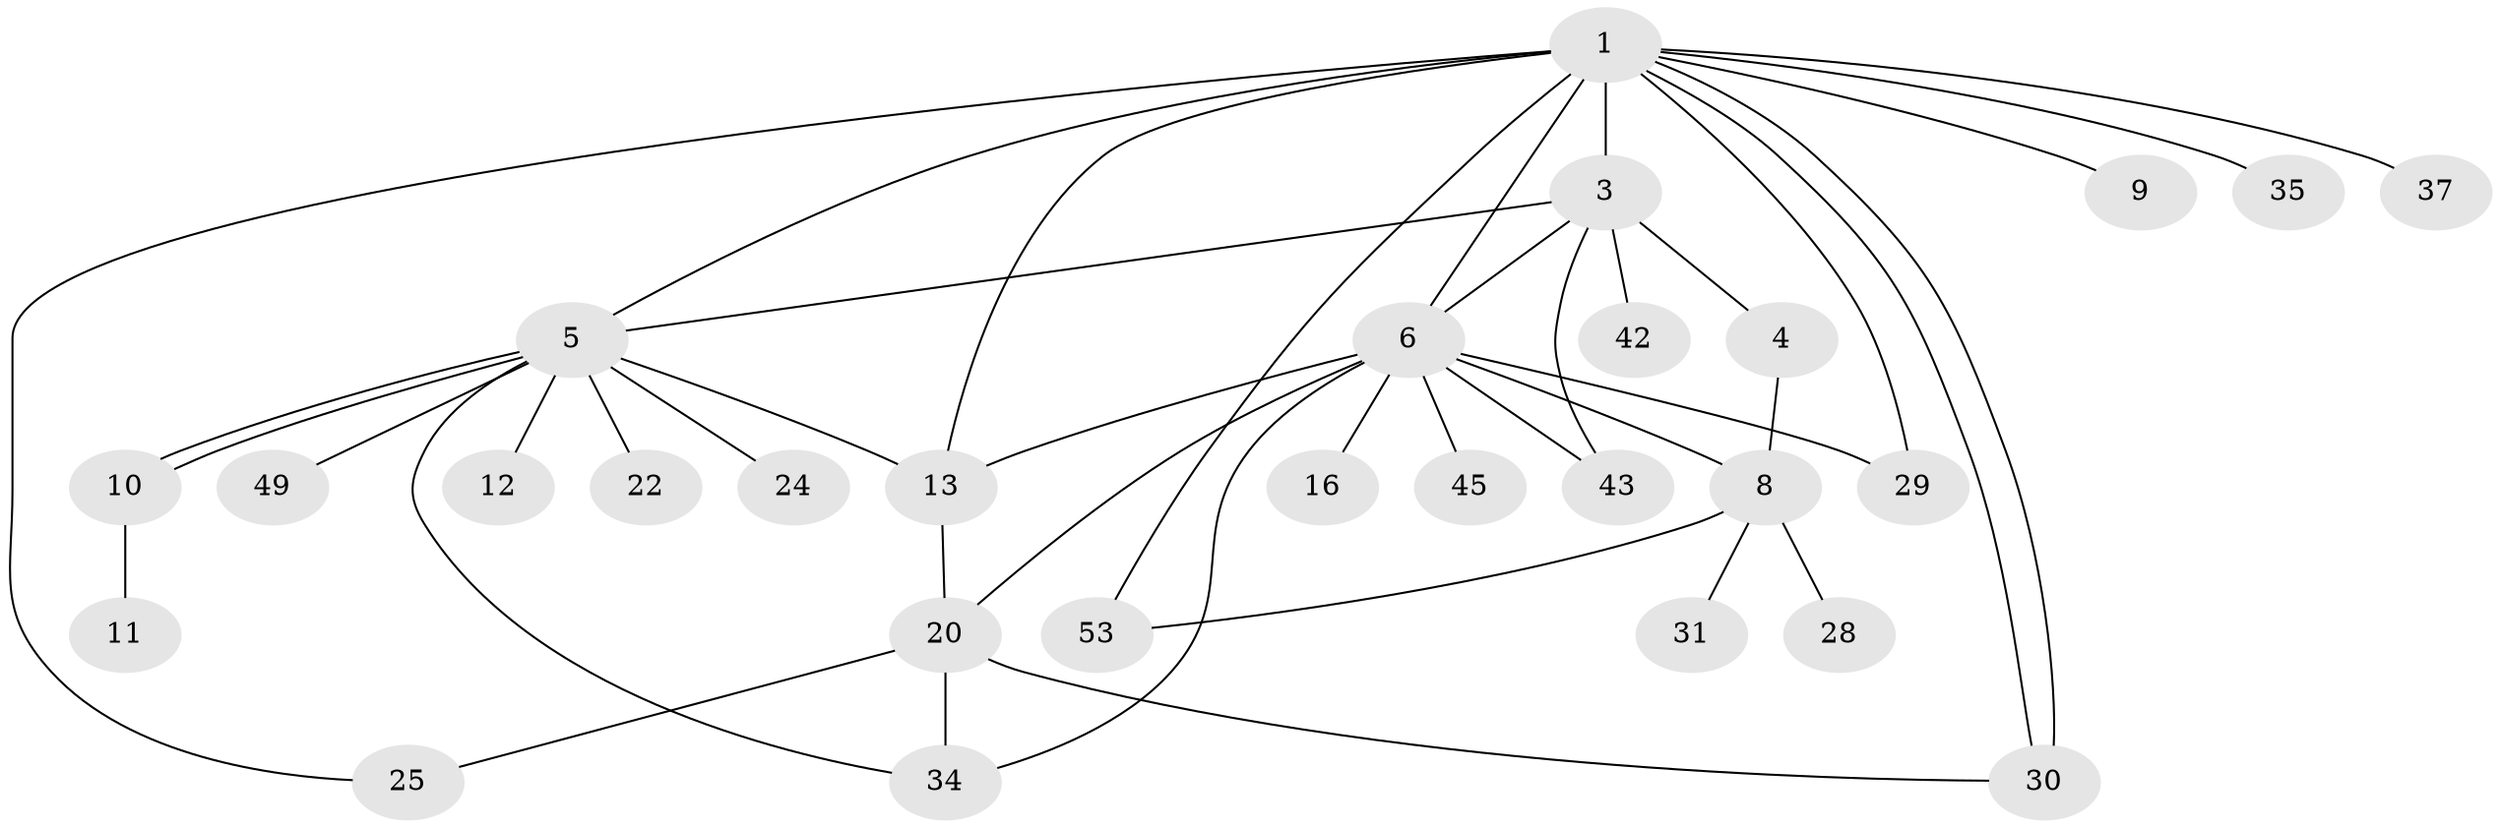 // original degree distribution, {10: 0.03571428571428571, 3: 0.16071428571428573, 8: 0.017857142857142856, 2: 0.30357142857142855, 11: 0.017857142857142856, 1: 0.39285714285714285, 5: 0.03571428571428571, 6: 0.03571428571428571}
// Generated by graph-tools (version 1.1) at 2025/14/03/09/25 04:14:26]
// undirected, 28 vertices, 42 edges
graph export_dot {
graph [start="1"]
  node [color=gray90,style=filled];
  1 [super="+2"];
  3 [super="+14+19+26"];
  4;
  5;
  6;
  8 [super="+23"];
  9;
  10 [super="+21+51"];
  11;
  12;
  13 [super="+27+15+18"];
  16;
  20 [super="+50+41+39+38+32"];
  22;
  24;
  25;
  28 [super="+33"];
  29;
  30;
  31 [super="+52"];
  34 [super="+47"];
  35;
  37;
  42;
  43 [super="+46"];
  45;
  49;
  53;
  1 -- 5;
  1 -- 9;
  1 -- 29;
  1 -- 30;
  1 -- 30;
  1 -- 35;
  1 -- 37;
  1 -- 53;
  1 -- 3 [weight=2];
  1 -- 6;
  1 -- 25;
  1 -- 13;
  3 -- 4;
  3 -- 5;
  3 -- 6;
  3 -- 42;
  3 -- 43;
  4 -- 8;
  5 -- 10;
  5 -- 10;
  5 -- 12;
  5 -- 13;
  5 -- 22;
  5 -- 24;
  5 -- 34;
  5 -- 49;
  6 -- 13 [weight=2];
  6 -- 16;
  6 -- 20;
  6 -- 29;
  6 -- 43;
  6 -- 45;
  6 -- 8;
  6 -- 34;
  8 -- 53;
  8 -- 28;
  8 -- 31;
  10 -- 11;
  13 -- 20;
  20 -- 25;
  20 -- 30;
  20 -- 34;
}
